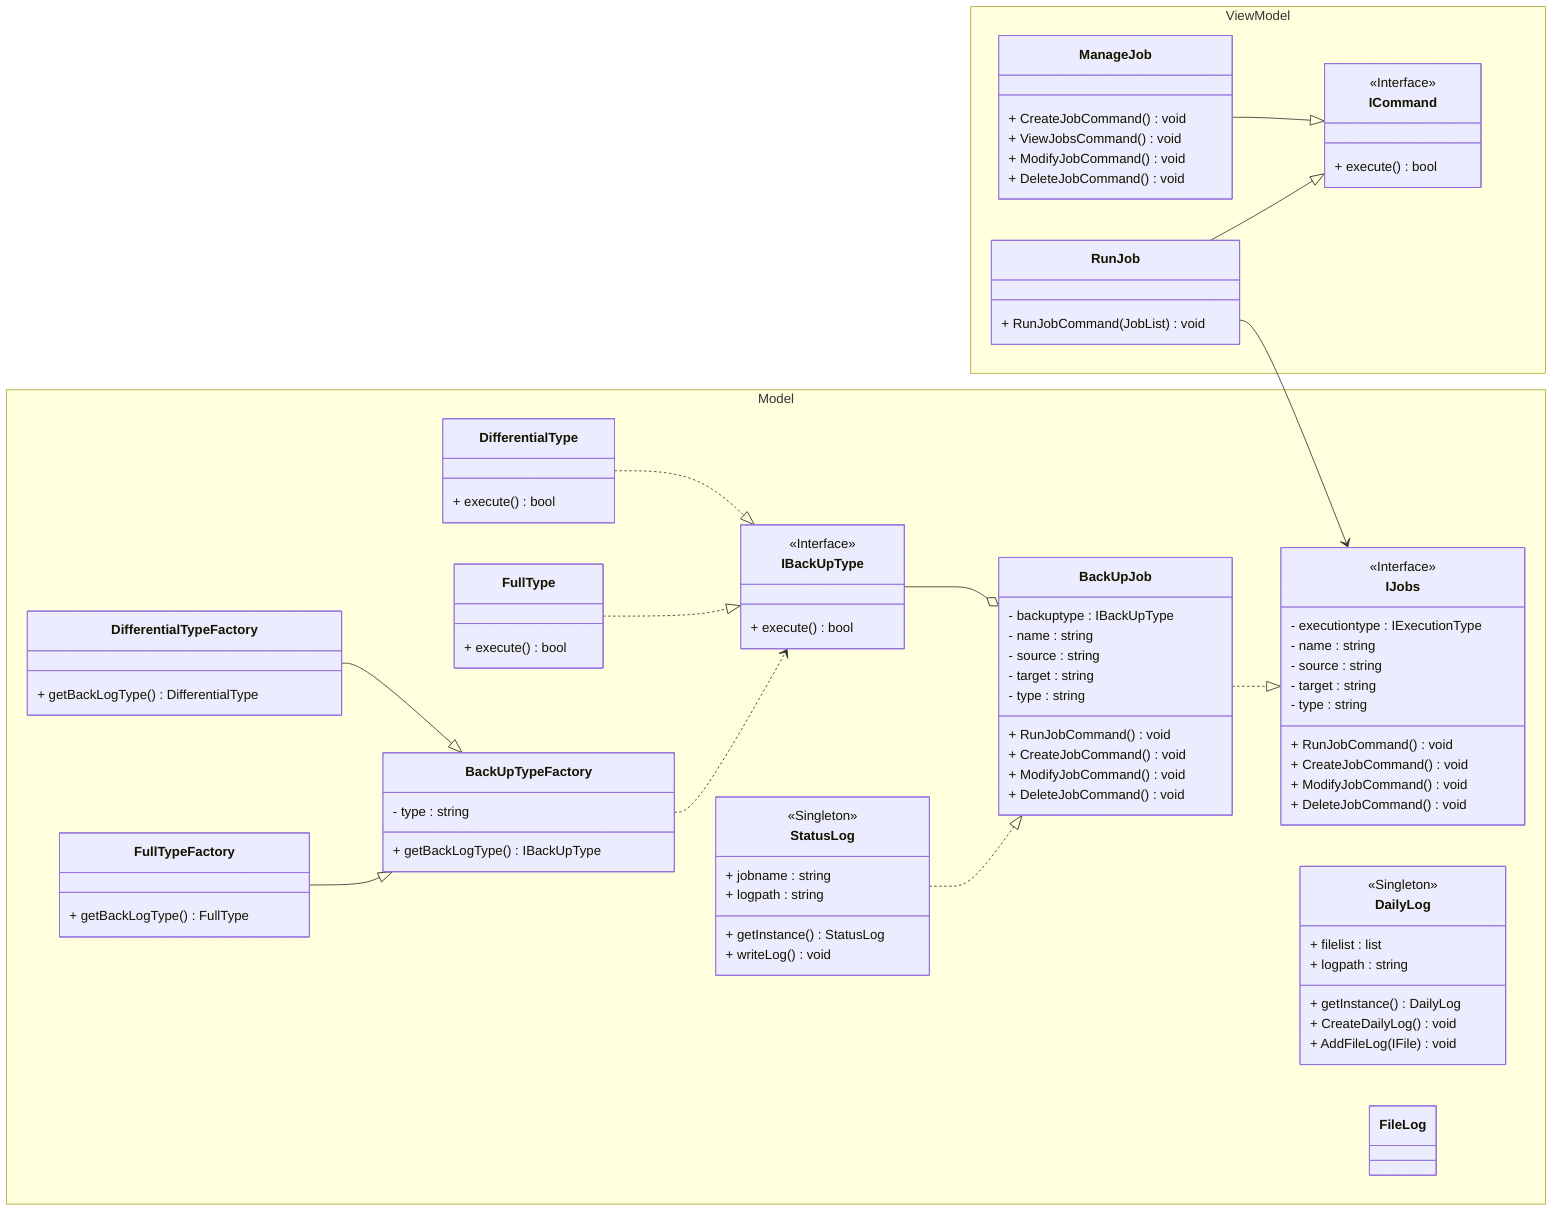 classDiagram
direction LR

namespace ViewModel{

    class ManageJob{
        + CreateJobCommand() void
        + ViewJobsCommand() void
        + ModifyJobCommand() void
        + DeleteJobCommand() void
    }

    class ICommand{
        + execute() bool
    }

    class RunJob{
        + RunJobCommand(JobList) void
    }
}

<<Interface>> ICommand

ManageJob --|> ICommand
RunJob --|> ICommand

namespace Model{
    class IJobs{
        - executiontype : IExecutionType
        - name : string
        - source : string
        - target : string
        - type : string
        + RunJobCommand() void
        + CreateJobCommand() void
        + ModifyJobCommand() void
        + DeleteJobCommand() void
    }

    class BackUpJob{
        - backuptype : IBackUpType
        - name : string
        - source : string
        - target : string
        - type : string
        + RunJobCommand() void
        + CreateJobCommand() void
        + ModifyJobCommand() void
        + DeleteJobCommand() void

    }

    class IBackUpType{
        + execute() bool
    }

    class DifferentialType{
        + execute() bool
    }

    class FullType{
        + execute() bool
    }

    class BackUpTypeFactory {
        - type : string
        + getBackLogType() IBackUpType
    }

    class DifferentialTypeFactory{
        + getBackLogType() DifferentialType
    }
    
    class FullTypeFactory{
        + getBackLogType() FullType
    }

    class StatusLog{
        + jobname : string
        + logpath : string
        + getInstance() StatusLog
        + writeLog() void
    }

    class DailyLog{
        + filelist : list<IFile>
        + logpath : string
        + getInstance() DailyLog
        + CreateDailyLog() void
        + AddFileLog(IFile) void
    }

    class FileLog{
        
    }

}

<<Interface>> IJobs
<<Interface>> IBackUpType
<<Singleton>> StatusLog
<<Singleton>> DailyLog



RunJob --> IJobs
BackUpJob ..|> IJobs

IBackUpType --o BackUpJob
DifferentialType ..|> IBackUpType
FullType ..|> IBackUpType

DifferentialTypeFactory --|> BackUpTypeFactory
FullTypeFactory --|> BackUpTypeFactory
BackUpTypeFactory ..> IBackUpType

StatusLog ..|> BackUpJob